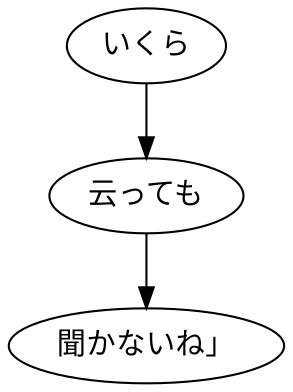 digraph graph6278 {
	node0 [label="いくら"];
	node1 [label="云っても"];
	node2 [label="聞かないね」"];
	node0 -> node1;
	node1 -> node2;
}
